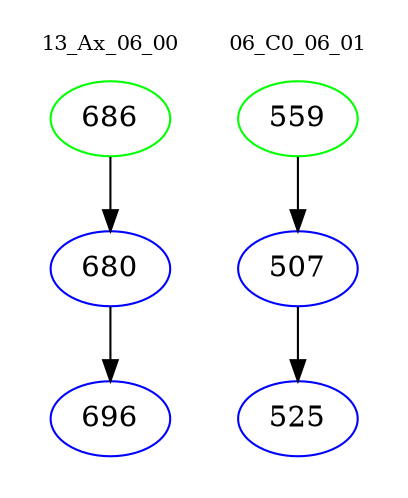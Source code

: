 digraph{
subgraph cluster_0 {
color = white
label = "13_Ax_06_00";
fontsize=10;
T0_686 [label="686", color="green"]
T0_686 -> T0_680 [color="black"]
T0_680 [label="680", color="blue"]
T0_680 -> T0_696 [color="black"]
T0_696 [label="696", color="blue"]
}
subgraph cluster_1 {
color = white
label = "06_C0_06_01";
fontsize=10;
T1_559 [label="559", color="green"]
T1_559 -> T1_507 [color="black"]
T1_507 [label="507", color="blue"]
T1_507 -> T1_525 [color="black"]
T1_525 [label="525", color="blue"]
}
}
